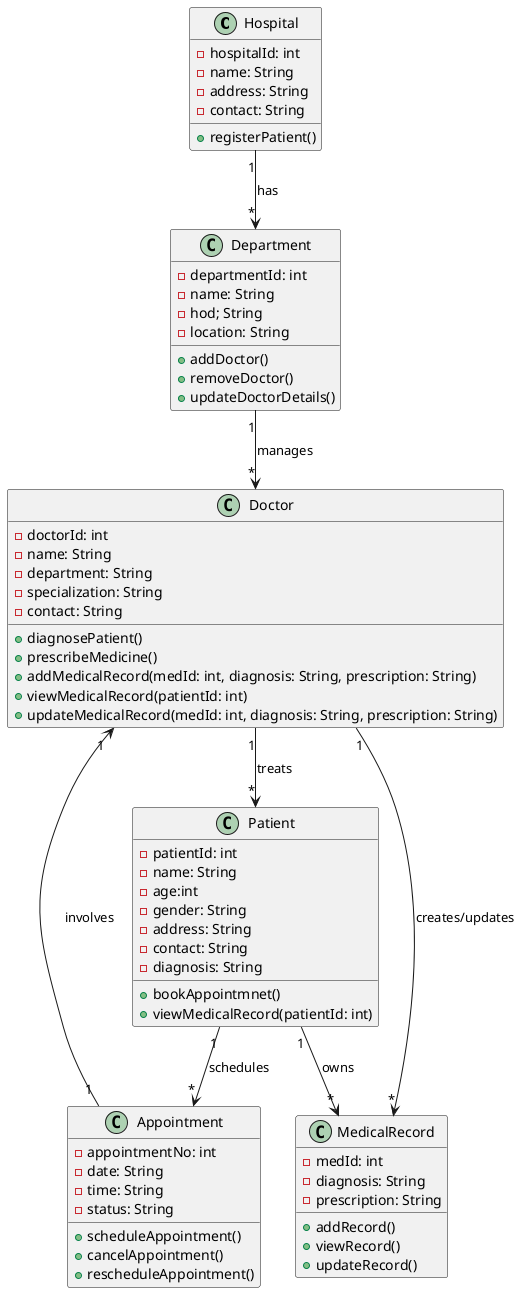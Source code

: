 @startuml
'Classes:
'-------------

class Hospital {
  - hospitalId: int  
  - name: String
  - address: String
  - contact: String
  + registerPatient()  
}

class Doctor {
  - doctorId: int  
  - name: String
  - department: String
  - specialization: String
  - contact: String
  + diagnosePatient() 
  + prescribeMedicine()
  + addMedicalRecord(medId: int, diagnosis: String, prescription: String)
  + viewMedicalRecord(patientId: int)
  + updateMedicalRecord(medId: int, diagnosis: String, prescription: String)
}

class Department {
  - departmentId: int  
  - name: String
  - hod; String
  - location: String
  + addDoctor()
  + removeDoctor()
  + updateDoctorDetails()

}

class Patient {
  - patientId: int  
  - name: String
  - age:int
  - gender: String
  - address: String
  - contact: String
  - diagnosis: String
  + bookAppointmnet()  
  + viewMedicalRecord(patientId: int)
}

class Appointment {
  - appointmentNo: int
  - date: String
  - time: String
  - status: String
  + scheduleAppointment()
  + cancelAppointment()
  + rescheduleAppointment()
}


class MedicalRecord {
  - medId: int
  - diagnosis: String
  - prescription: String
  + addRecord()
  + viewRecord()
  + updateRecord()
}



'Associations:
'-------------

Hospital "1" --> "*" Department : has
Department "1" --> "*" Doctor : manages
Doctor "1" --> "*" Patient : treats
Patient "1" --> "*" Appointment : schedules
Appointment "1" --> "1" Doctor : involves
Patient "1" --> "*" MedicalRecord : owns
Doctor "1" --> "*" MedicalRecord : creates/updates
@enduml
